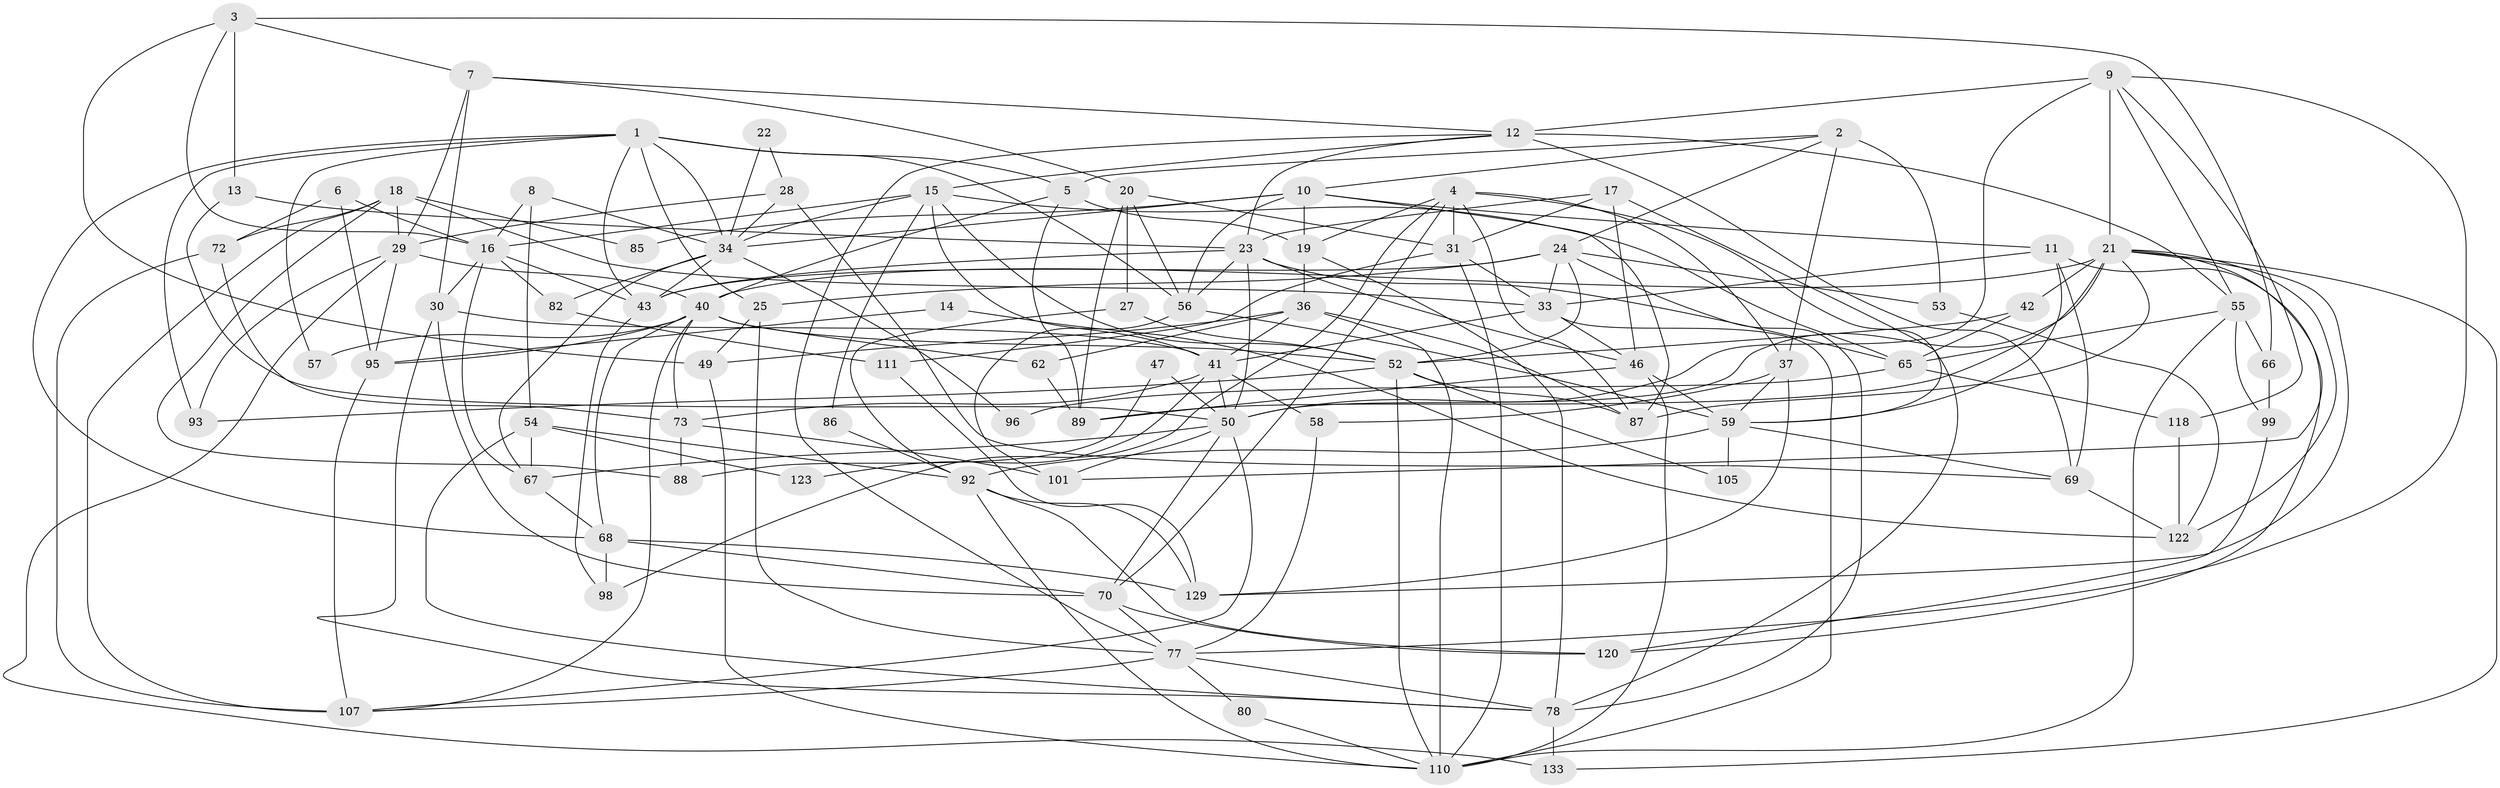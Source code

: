 // Generated by graph-tools (version 1.1) at 2025/24/03/03/25 07:24:03]
// undirected, 85 vertices, 215 edges
graph export_dot {
graph [start="1"]
  node [color=gray90,style=filled];
  1 [super="+61"];
  2 [super="+39"];
  3 [super="+106"];
  4 [super="+100"];
  5 [super="+60"];
  6;
  7 [super="+44"];
  8;
  9 [super="+97"];
  10 [super="+26"];
  11 [super="+102"];
  12 [super="+126"];
  13;
  14;
  15 [super="+113"];
  16 [super="+131"];
  17 [super="+117"];
  18 [super="+32"];
  19 [super="+38"];
  20 [super="+121"];
  21 [super="+109"];
  22;
  23 [super="+45"];
  24 [super="+48"];
  25 [super="+79"];
  27;
  28;
  29 [super="+124"];
  30 [super="+71"];
  31 [super="+51"];
  33;
  34 [super="+35"];
  36 [super="+83"];
  37 [super="+81"];
  40 [super="+125"];
  41 [super="+76"];
  42;
  43 [super="+74"];
  46 [super="+84"];
  47;
  49 [super="+75"];
  50 [super="+94"];
  52 [super="+127"];
  53 [super="+112"];
  54;
  55 [super="+64"];
  56 [super="+108"];
  57;
  58 [super="+90"];
  59 [super="+91"];
  62 [super="+63"];
  65 [super="+132"];
  66;
  67;
  68 [super="+104"];
  69 [super="+130"];
  70 [super="+128"];
  72;
  73 [super="+119"];
  77 [super="+103"];
  78 [super="+134"];
  80;
  82;
  85;
  86;
  87 [super="+114"];
  88;
  89;
  92 [super="+116"];
  93;
  95;
  96;
  98;
  99;
  101;
  105;
  107;
  110 [super="+115"];
  111;
  118;
  120;
  122;
  123;
  129;
  133;
  1 -- 34;
  1 -- 93;
  1 -- 57;
  1 -- 68;
  1 -- 56;
  1 -- 5;
  1 -- 25;
  1 -- 43;
  2 -- 37;
  2 -- 24;
  2 -- 53;
  2 -- 10;
  2 -- 5;
  3 -- 66;
  3 -- 13;
  3 -- 16;
  3 -- 7;
  3 -- 49;
  4 -- 98;
  4 -- 78;
  4 -- 37;
  4 -- 19;
  4 -- 31;
  4 -- 70;
  4 -- 87;
  5 -- 40;
  5 -- 89;
  5 -- 19;
  6 -- 16;
  6 -- 95;
  6 -- 72;
  7 -- 12;
  7 -- 29;
  7 -- 30;
  7 -- 20;
  8 -- 16;
  8 -- 54;
  8 -- 34;
  9 -- 118;
  9 -- 21;
  9 -- 77;
  9 -- 50;
  9 -- 12 [weight=2];
  9 -- 55;
  10 -- 85;
  10 -- 56;
  10 -- 34;
  10 -- 87;
  10 -- 11;
  10 -- 19;
  11 -- 120;
  11 -- 33;
  11 -- 69;
  11 -- 59;
  12 -- 77;
  12 -- 55;
  12 -- 69;
  12 -- 23;
  12 -- 15;
  13 -- 50;
  13 -- 23;
  14 -- 95;
  14 -- 122;
  15 -- 34;
  15 -- 16;
  15 -- 65;
  15 -- 52;
  15 -- 86;
  15 -- 41;
  16 -- 67;
  16 -- 30;
  16 -- 82;
  16 -- 43;
  17 -- 23;
  17 -- 46;
  17 -- 31;
  17 -- 59;
  18 -- 107;
  18 -- 88;
  18 -- 72;
  18 -- 33;
  18 -- 85;
  18 -- 29;
  19 -- 36;
  19 -- 78;
  20 -- 89;
  20 -- 56;
  20 -- 27;
  20 -- 31;
  21 -- 101;
  21 -- 40 [weight=2];
  21 -- 122;
  21 -- 129;
  21 -- 133;
  21 -- 89;
  21 -- 42;
  21 -- 50;
  21 -- 87;
  22 -- 28;
  22 -- 34;
  23 -- 43;
  23 -- 50;
  23 -- 65;
  23 -- 56;
  23 -- 46;
  24 -- 33;
  24 -- 25 [weight=2];
  24 -- 43;
  24 -- 78;
  24 -- 52;
  24 -- 53;
  25 -- 77;
  25 -- 49;
  27 -- 52;
  27 -- 92;
  28 -- 29;
  28 -- 34;
  28 -- 69;
  29 -- 95;
  29 -- 93;
  29 -- 133;
  29 -- 40;
  30 -- 78;
  30 -- 41;
  30 -- 70;
  31 -- 110;
  31 -- 111;
  31 -- 33;
  33 -- 46;
  33 -- 41;
  33 -- 110;
  34 -- 67;
  34 -- 82;
  34 -- 43;
  34 -- 96;
  36 -- 62;
  36 -- 87;
  36 -- 110;
  36 -- 41;
  36 -- 49;
  37 -- 129;
  37 -- 58;
  37 -- 59;
  40 -- 52;
  40 -- 62 [weight=2];
  40 -- 68;
  40 -- 107;
  40 -- 57;
  40 -- 95;
  40 -- 73;
  41 -- 123;
  41 -- 50;
  41 -- 73;
  41 -- 58;
  42 -- 52;
  42 -- 65;
  43 -- 98;
  46 -- 59;
  46 -- 89;
  46 -- 110;
  47 -- 88;
  47 -- 50;
  49 -- 110;
  50 -- 107;
  50 -- 67;
  50 -- 70;
  50 -- 101;
  52 -- 87;
  52 -- 105;
  52 -- 93;
  52 -- 110;
  53 -- 122;
  54 -- 67;
  54 -- 92;
  54 -- 123;
  54 -- 78;
  55 -- 65;
  55 -- 66;
  55 -- 99;
  55 -- 110;
  56 -- 101;
  56 -- 59;
  58 -- 77;
  59 -- 92;
  59 -- 69;
  59 -- 105;
  62 -- 89;
  65 -- 96;
  65 -- 118;
  66 -- 99;
  67 -- 68;
  68 -- 129;
  68 -- 70;
  68 -- 98;
  69 -- 122;
  70 -- 120;
  70 -- 77;
  72 -- 73;
  72 -- 107;
  73 -- 88;
  73 -- 101;
  77 -- 107;
  77 -- 80;
  77 -- 78;
  78 -- 133;
  80 -- 110;
  82 -- 111;
  86 -- 92;
  92 -- 129;
  92 -- 120;
  92 -- 110;
  95 -- 107;
  99 -- 120;
  111 -- 129;
  118 -- 122;
}
